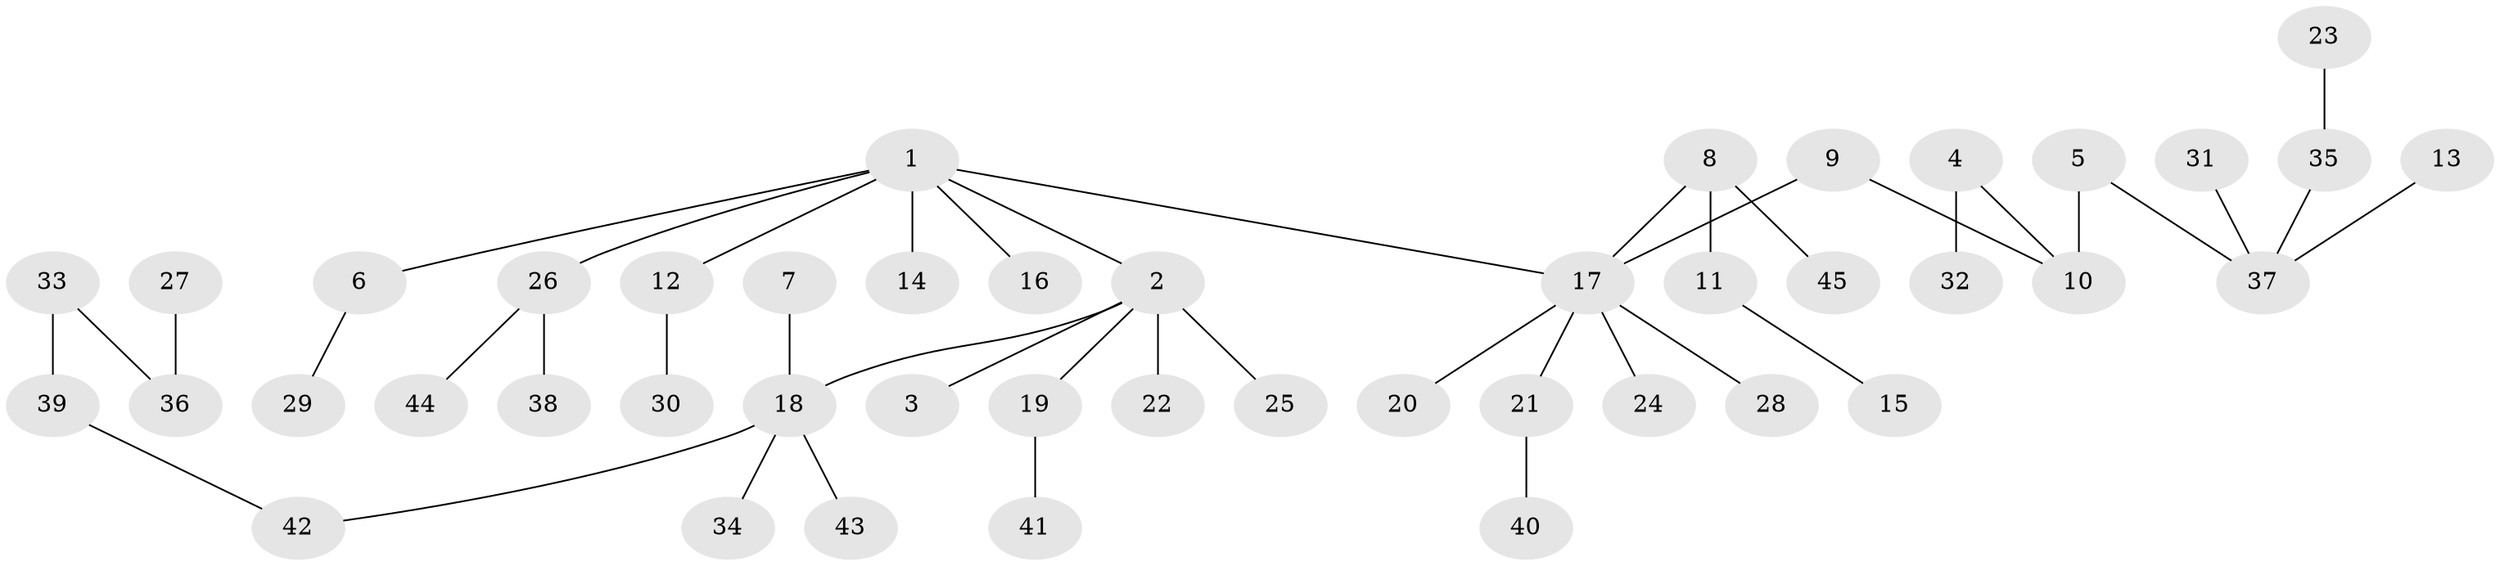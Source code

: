 // original degree distribution, {5: 0.022222222222222223, 4: 0.06666666666666667, 8: 0.011111111111111112, 7: 0.011111111111111112, 2: 0.26666666666666666, 3: 0.1111111111111111, 1: 0.5, 6: 0.011111111111111112}
// Generated by graph-tools (version 1.1) at 2025/50/03/09/25 03:50:21]
// undirected, 45 vertices, 44 edges
graph export_dot {
graph [start="1"]
  node [color=gray90,style=filled];
  1;
  2;
  3;
  4;
  5;
  6;
  7;
  8;
  9;
  10;
  11;
  12;
  13;
  14;
  15;
  16;
  17;
  18;
  19;
  20;
  21;
  22;
  23;
  24;
  25;
  26;
  27;
  28;
  29;
  30;
  31;
  32;
  33;
  34;
  35;
  36;
  37;
  38;
  39;
  40;
  41;
  42;
  43;
  44;
  45;
  1 -- 2 [weight=1.0];
  1 -- 6 [weight=1.0];
  1 -- 12 [weight=1.0];
  1 -- 14 [weight=1.0];
  1 -- 16 [weight=1.0];
  1 -- 17 [weight=1.0];
  1 -- 26 [weight=1.0];
  2 -- 3 [weight=1.0];
  2 -- 18 [weight=1.0];
  2 -- 19 [weight=1.0];
  2 -- 22 [weight=1.0];
  2 -- 25 [weight=1.0];
  4 -- 10 [weight=1.0];
  4 -- 32 [weight=1.0];
  5 -- 10 [weight=1.0];
  5 -- 37 [weight=1.0];
  6 -- 29 [weight=1.0];
  7 -- 18 [weight=1.0];
  8 -- 11 [weight=1.0];
  8 -- 17 [weight=1.0];
  8 -- 45 [weight=1.0];
  9 -- 10 [weight=1.0];
  9 -- 17 [weight=1.0];
  11 -- 15 [weight=1.0];
  12 -- 30 [weight=1.0];
  13 -- 37 [weight=1.0];
  17 -- 20 [weight=1.0];
  17 -- 21 [weight=1.0];
  17 -- 24 [weight=1.0];
  17 -- 28 [weight=1.0];
  18 -- 34 [weight=1.0];
  18 -- 42 [weight=1.0];
  18 -- 43 [weight=1.0];
  19 -- 41 [weight=1.0];
  21 -- 40 [weight=1.0];
  23 -- 35 [weight=1.0];
  26 -- 38 [weight=1.0];
  26 -- 44 [weight=1.0];
  27 -- 36 [weight=1.0];
  31 -- 37 [weight=1.0];
  33 -- 36 [weight=1.0];
  33 -- 39 [weight=1.0];
  35 -- 37 [weight=1.0];
  39 -- 42 [weight=1.0];
}
